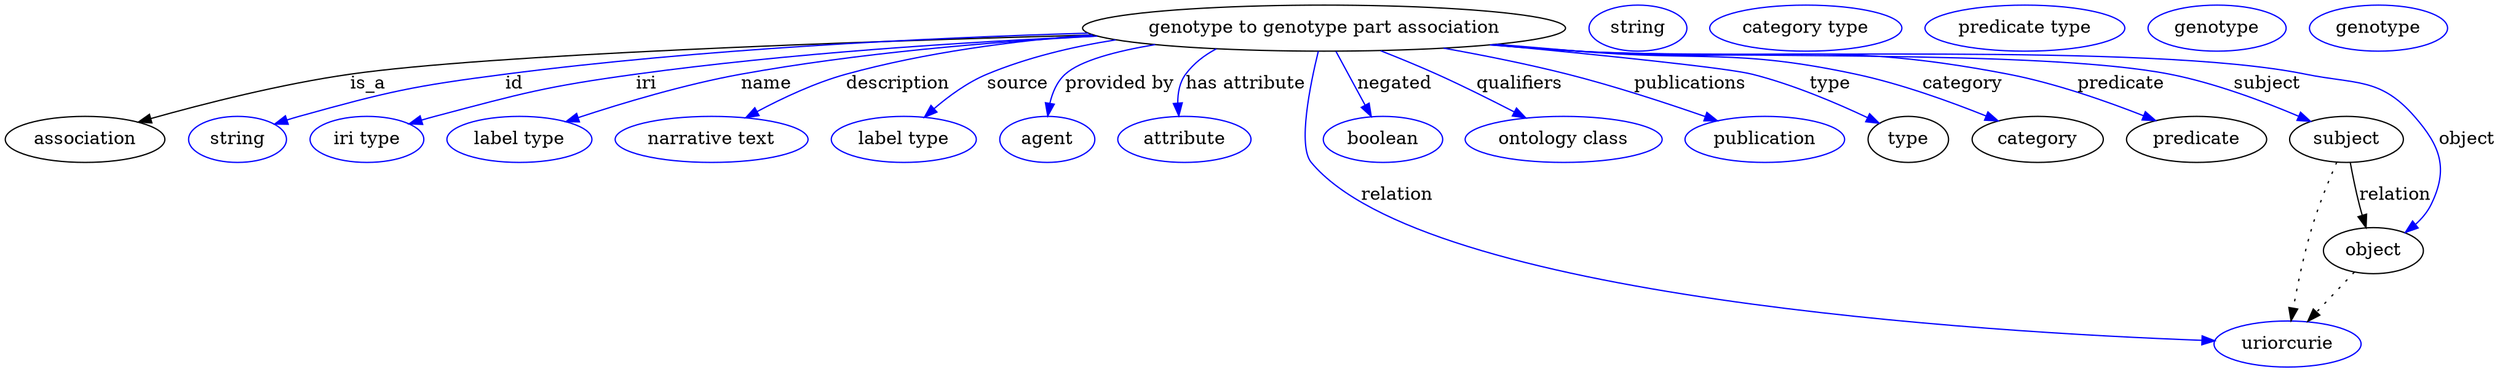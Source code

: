 digraph {
	graph [bb="0,0,1616,283"];
	node [label="\N"];
	"genotype to genotype part association"	[height=0.5,
		label="genotype to genotype part association",
		pos="839.05,265",
		width=4.008];
	association	[height=0.5,
		pos="50.046,178",
		width=1.3902];
	"genotype to genotype part association" -> association	[label=is_a,
		lp="235.05,221.5",
		pos="e,84.184,191.27 701.03,259.72 548.38,254.35 312.35,243.99 224.05,229 178.92,221.34 128.83,206.22 94.024,194.6"];
	id	[color=blue,
		height=0.5,
		label=string,
		pos="149.05,178",
		width=0.84854];
	"genotype to genotype part association" -> id	[color=blue,
		label=id,
		lp="330.55,221.5",
		pos="e,172.49,189.72 698.44,260.87 594.73,256.99 450.46,248.34 325.05,229 263.57,219.52 248.09,215.56 189.05,196 186.66,195.21 184.23,\
194.34 181.79,193.42",
		style=solid];
	iri	[color=blue,
		height=0.5,
		label="iri type",
		pos="234.05,178",
		width=1.011];
	"genotype to genotype part association" -> iri	[color=blue,
		label=iri,
		lp="415.55,221.5",
		pos="e,262.11,189.89 703.24,258.83 618.25,254.15 506.74,245.35 409.05,229 350.68,219.23 336.54,213.61 280.05,196 277.3,195.14 274.48,\
194.22 271.65,193.26",
		style=solid];
	name	[color=blue,
		height=0.5,
		label="label type",
		pos="334.05,178",
		width=1.2638];
	"genotype to genotype part association" -> name	[color=blue,
		label=name,
		lp="493.55,221.5",
		pos="e,363.79,191.66 704.14,258.54 635.79,253.85 551.86,245.15 478.05,229 441.74,221.06 401.93,206.78 373.39,195.51",
		style=solid];
	description	[color=blue,
		height=0.5,
		label="narrative text",
		pos="455.05,178",
		width=1.6068];
	"genotype to genotype part association" -> description	[color=blue,
		label=description,
		lp="577.55,221.5",
		pos="e,478.14,194.77 704.14,258.52 653.93,253.71 597.03,244.93 547.05,229 525.81,222.23 503.81,210.47 486.65,200.06",
		style=solid];
	source	[color=blue,
		height=0.5,
		label="label type",
		pos="576.05,178",
		width=1.2638];
	"genotype to genotype part association" -> source	[color=blue,
		label=source,
		lp="653.05,221.5",
		pos="e,590.45,195.12 720.9,254.64 691.9,249.43 661.59,241.38 635.05,229 621.28,222.58 608.15,212.06 597.79,202.33",
		style=solid];
	"provided by"	[color=blue,
		height=0.5,
		label=agent,
		pos="669.05,178",
		width=0.83048];
	"genotype to genotype part association" -> "provided by"	[color=blue,
		label="provided by",
		lp="716.05,221.5",
		pos="e,669.53,196.1 745.82,251.24 718.34,245.76 692.96,238.41 683.05,229 676.72,223 673.18,214.4 671.22,206.02",
		style=solid];
	"has attribute"	[color=blue,
		height=0.5,
		label=attribute,
		pos="757.05,178",
		width=1.1193];
	"genotype to genotype part association" -> "has attribute"	[color=blue,
		label="has attribute",
		lp="791.55,221.5",
		pos="e,753.02,196.13 780.33,248.43 771.55,243.59 763.6,237.27 758.05,229 753.6,222.38 752.22,214.09 752.27,206.16",
		style=solid];
	relation	[color=blue,
		height=0.5,
		label=uriorcurie,
		pos="1479,18",
		width=1.2638];
	"genotype to genotype part association" -> relation	[color=blue,
		label=relation,
		lp="910.05,134.5",
		pos="e,1434.7,22.057 834.2,247.01 828.87,224.36 823.55,184.33 844.05,160 919.03,71.009 1284.8,33.92 1424.6,22.841",
		style=solid];
	negated	[color=blue,
		height=0.5,
		label=boolean,
		pos="891.05,178",
		width=1.0652];
	"genotype to genotype part association" -> negated	[color=blue,
		label=negated,
		lp="890.55,221.5",
		pos="e,880.89,195.6 849.57,246.8 857.07,234.54 867.26,217.87 875.67,204.13",
		style=solid];
	qualifiers	[color=blue,
		height=0.5,
		label="ontology class",
		pos="1009,178",
		width=1.7151];
	"genotype to genotype part association" -> qualifiers	[color=blue,
		label=qualifiers,
		lp="970.55,221.5",
		pos="e,981.63,194.36 876.49,247.58 889.14,241.88 903.28,235.32 916.05,229 934.89,219.66 955.53,208.65 972.57,199.34",
		style=solid];
	publications	[color=blue,
		height=0.5,
		label=publication,
		pos="1139,178",
		width=1.3902];
	"genotype to genotype part association" -> publications	[color=blue,
		label=publications,
		lp="1080.5,221.5",
		pos="e,1106.9,191.94 914.91,249.65 941.97,243.96 972.55,236.9 1000,229 1033.2,219.48 1069.9,206.16 1097.2,195.67",
		style=solid];
	type	[height=0.5,
		pos="1234,178",
		width=0.75];
	"genotype to genotype part association" -> type	[color=blue,
		label=type,
		lp="1173,221.5",
		pos="e,1213.8,189.96 942.39,252.38 1014.6,244.03 1101,233.49 1118,229 1148.7,220.92 1181.6,206.05 1204.6,194.62",
		style=solid];
	category	[height=0.5,
		pos="1320,178",
		width=1.1374];
	"genotype to genotype part association" -> category	[color=blue,
		label=category,
		lp="1260.5,221.5",
		pos="e,1293.1,191.78 941.89,252.29 958.65,250.47 975.83,248.64 992.05,247 1079.5,238.14 1103.4,248.86 1189,229 1222.1,221.34 1257.9,207.23 \
1283.7,195.94",
		style=solid];
	predicate	[height=0.5,
		pos="1422,178",
		width=1.1916];
	"genotype to genotype part association" -> predicate	[color=blue,
		label=predicate,
		lp="1363,221.5",
		pos="e,1394.8,191.91 939.79,252.08 957.2,250.23 975.14,248.45 992.05,247 1123.4,235.72 1159.1,256.34 1288,229 1322.1,221.78 1359.1,207.46 \
1385.5,195.99",
		style=solid];
	subject	[height=0.5,
		pos="1519,178",
		width=0.99297];
	"genotype to genotype part association" -> subject	[color=blue,
		label=subject,
		lp="1457.5,221.5",
		pos="e,1494.5,191.49 938.95,251.94 956.62,250.08 974.86,248.34 992.05,247 1080.8,240.08 1305,247.55 1392,229 1424.9,221.99 1460.4,207.39 \
1485.4,195.77",
		style=solid];
	object	[height=0.5,
		pos="1539,91",
		width=0.9027];
	"genotype to genotype part association" -> object	[color=blue,
		label=object,
		lp="1599,178",
		pos="e,1558.8,105.43 938.12,251.91 956.05,250.03 974.59,248.29 992.05,247 1100.5,238.99 1374.6,251.41 1481,229 1519.9,220.82 1538.3,226.22 \
1564,196 1584.2,172.3 1588.4,155.59 1576,127 1573.8,121.72 1570.3,116.87 1566.3,112.56",
		style=solid];
	association_type	[color=blue,
		height=0.5,
		label=string,
		pos="1032,265",
		width=0.84854];
	association_category	[color=blue,
		height=0.5,
		label="category type",
		pos="1139,265",
		width=1.6249];
	"genotype to genotype part association_predicate"	[color=blue,
		height=0.5,
		label="predicate type",
		pos="1276,265",
		width=1.679];
	subject -> relation	[pos="e,1482.2,36.027 1513.3,160.08 1508.9,146.39 1502.6,126.58 1498,109 1492.6,88.036 1487.6,64.025 1484.1,46.079",
		style=dotted];
	subject -> object	[label=relation,
		lp="1551,134.5",
		pos="e,1535.1,108.89 1523.1,159.8 1525.8,148.09 1529.6,132.34 1532.7,118.97"];
	"genotype to genotype part association_subject"	[color=blue,
		height=0.5,
		label=genotype,
		pos="1397,265",
		width=1.1916];
	object -> relation	[pos="e,1492.7,35.205 1525.7,74.243 1518,65.088 1508.1,53.364 1499.4,43.074",
		style=dotted];
	"genotype to genotype part association_object"	[color=blue,
		height=0.5,
		label=genotype,
		pos="1501,265",
		width=1.1916];
}
